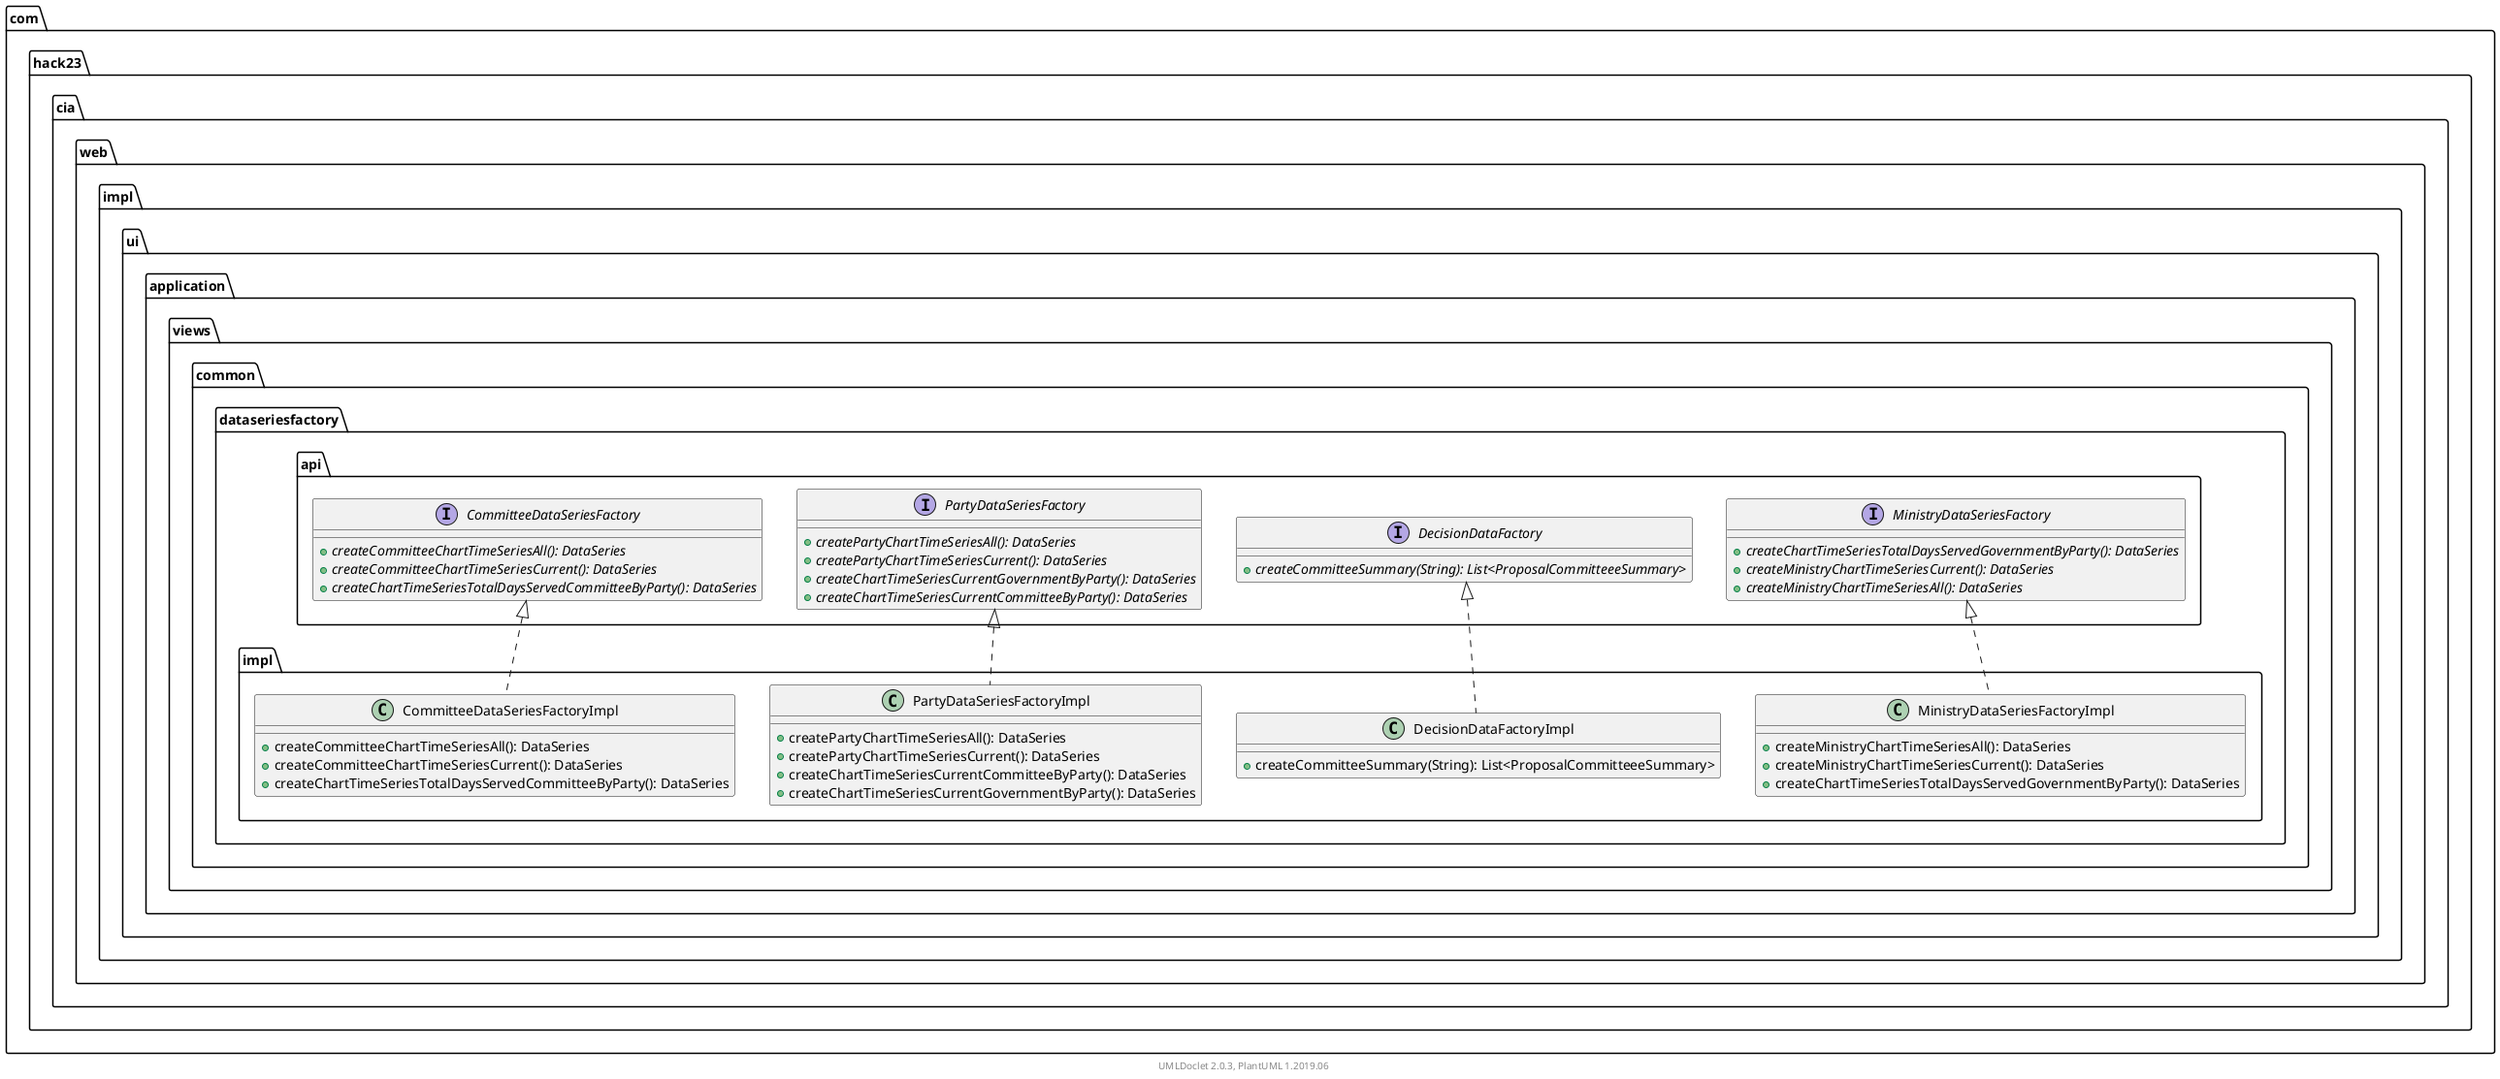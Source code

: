@startuml
    namespace com.hack23.cia.web.impl.ui.application.views.common.dataseriesfactory.impl {

        class MinistryDataSeriesFactoryImpl [[MinistryDataSeriesFactoryImpl.html]] {
            +createMinistryChartTimeSeriesAll(): DataSeries
            +createMinistryChartTimeSeriesCurrent(): DataSeries
            +createChartTimeSeriesTotalDaysServedGovernmentByParty(): DataSeries
        }

        class DecisionDataFactoryImpl [[DecisionDataFactoryImpl.html]] {
            +createCommitteeSummary(String): List<ProposalCommitteeeSummary>
        }

        class PartyDataSeriesFactoryImpl [[PartyDataSeriesFactoryImpl.html]] {
            +createPartyChartTimeSeriesAll(): DataSeries
            +createPartyChartTimeSeriesCurrent(): DataSeries
            +createChartTimeSeriesCurrentCommitteeByParty(): DataSeries
            +createChartTimeSeriesCurrentGovernmentByParty(): DataSeries
        }

        class CommitteeDataSeriesFactoryImpl [[CommitteeDataSeriesFactoryImpl.html]] {
            +createCommitteeChartTimeSeriesAll(): DataSeries
            +createCommitteeChartTimeSeriesCurrent(): DataSeries
            +createChartTimeSeriesTotalDaysServedCommitteeByParty(): DataSeries
        }

        com.hack23.cia.web.impl.ui.application.views.common.dataseriesfactory.api.MinistryDataSeriesFactory <|.. MinistryDataSeriesFactoryImpl
        com.hack23.cia.web.impl.ui.application.views.common.dataseriesfactory.api.DecisionDataFactory <|.. DecisionDataFactoryImpl
        com.hack23.cia.web.impl.ui.application.views.common.dataseriesfactory.api.PartyDataSeriesFactory <|.. PartyDataSeriesFactoryImpl
        com.hack23.cia.web.impl.ui.application.views.common.dataseriesfactory.api.CommitteeDataSeriesFactory <|.. CommitteeDataSeriesFactoryImpl
    }

    namespace com.hack23.cia.web.impl.ui.application.views.common.dataseriesfactory.api {
        interface MinistryDataSeriesFactory [[../api/MinistryDataSeriesFactory.html]] {
            {abstract} +createChartTimeSeriesTotalDaysServedGovernmentByParty(): DataSeries
            {abstract} +createMinistryChartTimeSeriesCurrent(): DataSeries
            {abstract} +createMinistryChartTimeSeriesAll(): DataSeries
        }
        interface DecisionDataFactory [[../api/DecisionDataFactory.html]] {
            {abstract} +createCommitteeSummary(String): List<ProposalCommitteeeSummary>
        }
        interface PartyDataSeriesFactory [[../api/PartyDataSeriesFactory.html]] {
            {abstract} +createPartyChartTimeSeriesAll(): DataSeries
            {abstract} +createPartyChartTimeSeriesCurrent(): DataSeries
            {abstract} +createChartTimeSeriesCurrentGovernmentByParty(): DataSeries
            {abstract} +createChartTimeSeriesCurrentCommitteeByParty(): DataSeries
        }
        interface CommitteeDataSeriesFactory [[../api/CommitteeDataSeriesFactory.html]] {
            {abstract} +createCommitteeChartTimeSeriesAll(): DataSeries
            {abstract} +createCommitteeChartTimeSeriesCurrent(): DataSeries
            {abstract} +createChartTimeSeriesTotalDaysServedCommitteeByParty(): DataSeries
        }
    }

    center footer UMLDoclet 2.0.3, PlantUML 1.2019.06
@enduml
